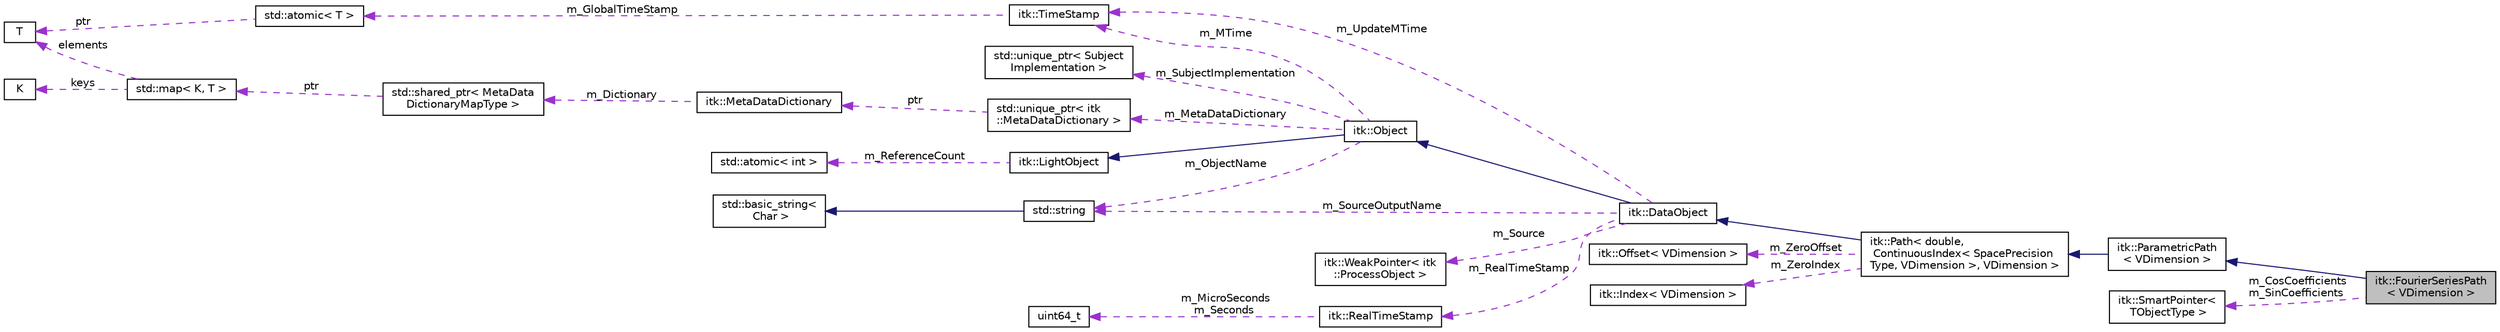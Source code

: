 digraph "itk::FourierSeriesPath&lt; VDimension &gt;"
{
 // LATEX_PDF_SIZE
  edge [fontname="Helvetica",fontsize="10",labelfontname="Helvetica",labelfontsize="10"];
  node [fontname="Helvetica",fontsize="10",shape=record];
  rankdir="LR";
  Node1 [label="itk::FourierSeriesPath\l\< VDimension \>",height=0.2,width=0.4,color="black", fillcolor="grey75", style="filled", fontcolor="black",tooltip="Represent a closed path through ND Space by its frequency components."];
  Node2 -> Node1 [dir="back",color="midnightblue",fontsize="10",style="solid",fontname="Helvetica"];
  Node2 [label="itk::ParametricPath\l\< VDimension \>",height=0.2,width=0.4,color="black", fillcolor="white", style="filled",URL="$classitk_1_1ParametricPath.html",tooltip="Represent a parametric path through ND Space."];
  Node3 -> Node2 [dir="back",color="midnightblue",fontsize="10",style="solid",fontname="Helvetica"];
  Node3 [label="itk::Path\< double,\l ContinuousIndex\< SpacePrecision\lType, VDimension \>, VDimension \>",height=0.2,width=0.4,color="black", fillcolor="white", style="filled",URL="$classitk_1_1Path.html",tooltip=" "];
  Node4 -> Node3 [dir="back",color="midnightblue",fontsize="10",style="solid",fontname="Helvetica"];
  Node4 [label="itk::DataObject",height=0.2,width=0.4,color="black", fillcolor="white", style="filled",URL="$classitk_1_1DataObject.html",tooltip="Base class for all data objects in ITK."];
  Node5 -> Node4 [dir="back",color="midnightblue",fontsize="10",style="solid",fontname="Helvetica"];
  Node5 [label="itk::Object",height=0.2,width=0.4,color="black", fillcolor="white", style="filled",URL="$classitk_1_1Object.html",tooltip="Base class for most ITK classes."];
  Node6 -> Node5 [dir="back",color="midnightblue",fontsize="10",style="solid",fontname="Helvetica"];
  Node6 [label="itk::LightObject",height=0.2,width=0.4,color="black", fillcolor="white", style="filled",URL="$classitk_1_1LightObject.html",tooltip="Light weight base class for most itk classes."];
  Node7 -> Node6 [dir="back",color="darkorchid3",fontsize="10",style="dashed",label=" m_ReferenceCount" ,fontname="Helvetica"];
  Node7 [label="std::atomic\< int \>",height=0.2,width=0.4,color="black", fillcolor="white", style="filled",tooltip=" "];
  Node8 -> Node5 [dir="back",color="darkorchid3",fontsize="10",style="dashed",label=" m_MTime" ,fontname="Helvetica"];
  Node8 [label="itk::TimeStamp",height=0.2,width=0.4,color="black", fillcolor="white", style="filled",URL="$classitk_1_1TimeStamp.html",tooltip="Generate a unique, increasing time value."];
  Node9 -> Node8 [dir="back",color="darkorchid3",fontsize="10",style="dashed",label=" m_GlobalTimeStamp" ,fontname="Helvetica"];
  Node9 [label="std::atomic\< T \>",height=0.2,width=0.4,color="black", fillcolor="white", style="filled",tooltip=" "];
  Node10 -> Node9 [dir="back",color="darkorchid3",fontsize="10",style="dashed",label=" ptr" ,fontname="Helvetica"];
  Node10 [label="T",height=0.2,width=0.4,color="black", fillcolor="white", style="filled",tooltip=" "];
  Node11 -> Node5 [dir="back",color="darkorchid3",fontsize="10",style="dashed",label=" m_SubjectImplementation" ,fontname="Helvetica"];
  Node11 [label="std::unique_ptr\< Subject\lImplementation \>",height=0.2,width=0.4,color="black", fillcolor="white", style="filled",tooltip=" "];
  Node12 -> Node5 [dir="back",color="darkorchid3",fontsize="10",style="dashed",label=" m_MetaDataDictionary" ,fontname="Helvetica"];
  Node12 [label="std::unique_ptr\< itk\l::MetaDataDictionary \>",height=0.2,width=0.4,color="black", fillcolor="white", style="filled",tooltip=" "];
  Node13 -> Node12 [dir="back",color="darkorchid3",fontsize="10",style="dashed",label=" ptr" ,fontname="Helvetica"];
  Node13 [label="itk::MetaDataDictionary",height=0.2,width=0.4,color="black", fillcolor="white", style="filled",URL="$classitk_1_1MetaDataDictionary.html",tooltip="Provides a mechanism for storing a collection of arbitrary data types."];
  Node14 -> Node13 [dir="back",color="darkorchid3",fontsize="10",style="dashed",label=" m_Dictionary" ,fontname="Helvetica"];
  Node14 [label="std::shared_ptr\< MetaData\lDictionaryMapType \>",height=0.2,width=0.4,color="black", fillcolor="white", style="filled",tooltip=" "];
  Node15 -> Node14 [dir="back",color="darkorchid3",fontsize="10",style="dashed",label=" ptr" ,fontname="Helvetica"];
  Node15 [label="std::map\< K, T \>",height=0.2,width=0.4,color="black", fillcolor="white", style="filled",tooltip=" "];
  Node16 -> Node15 [dir="back",color="darkorchid3",fontsize="10",style="dashed",label=" keys" ,fontname="Helvetica"];
  Node16 [label="K",height=0.2,width=0.4,color="black", fillcolor="white", style="filled",tooltip=" "];
  Node10 -> Node15 [dir="back",color="darkorchid3",fontsize="10",style="dashed",label=" elements" ,fontname="Helvetica"];
  Node17 -> Node5 [dir="back",color="darkorchid3",fontsize="10",style="dashed",label=" m_ObjectName" ,fontname="Helvetica"];
  Node17 [label="std::string",height=0.2,width=0.4,color="black", fillcolor="white", style="filled",tooltip=" "];
  Node18 -> Node17 [dir="back",color="midnightblue",fontsize="10",style="solid",fontname="Helvetica"];
  Node18 [label="std::basic_string\<\l Char \>",height=0.2,width=0.4,color="black", fillcolor="white", style="filled",tooltip=" "];
  Node19 -> Node4 [dir="back",color="darkorchid3",fontsize="10",style="dashed",label=" m_Source" ,fontname="Helvetica"];
  Node19 [label="itk::WeakPointer\< itk\l::ProcessObject \>",height=0.2,width=0.4,color="black", fillcolor="white", style="filled",URL="$classitk_1_1WeakPointer.html",tooltip=" "];
  Node17 -> Node4 [dir="back",color="darkorchid3",fontsize="10",style="dashed",label=" m_SourceOutputName" ,fontname="Helvetica"];
  Node8 -> Node4 [dir="back",color="darkorchid3",fontsize="10",style="dashed",label=" m_UpdateMTime" ,fontname="Helvetica"];
  Node20 -> Node4 [dir="back",color="darkorchid3",fontsize="10",style="dashed",label=" m_RealTimeStamp" ,fontname="Helvetica"];
  Node20 [label="itk::RealTimeStamp",height=0.2,width=0.4,color="black", fillcolor="white", style="filled",URL="$classitk_1_1RealTimeStamp.html",tooltip="The RealTimeStamp is a data structure for representing time with high precision and a large dynamic r..."];
  Node21 -> Node20 [dir="back",color="darkorchid3",fontsize="10",style="dashed",label=" m_MicroSeconds\nm_Seconds" ,fontname="Helvetica"];
  Node21 [label="uint64_t",height=0.2,width=0.4,color="black", fillcolor="white", style="filled",tooltip=" "];
  Node22 -> Node3 [dir="back",color="darkorchid3",fontsize="10",style="dashed",label=" m_ZeroOffset" ,fontname="Helvetica"];
  Node22 [label="itk::Offset\< VDimension \>",height=0.2,width=0.4,color="black", fillcolor="white", style="filled",URL="$structitk_1_1Offset.html",tooltip=" "];
  Node23 -> Node3 [dir="back",color="darkorchid3",fontsize="10",style="dashed",label=" m_ZeroIndex" ,fontname="Helvetica"];
  Node23 [label="itk::Index\< VDimension \>",height=0.2,width=0.4,color="black", fillcolor="white", style="filled",URL="$structitk_1_1Index.html",tooltip=" "];
  Node24 -> Node1 [dir="back",color="darkorchid3",fontsize="10",style="dashed",label=" m_CosCoefficients\nm_SinCoefficients" ,fontname="Helvetica"];
  Node24 [label="itk::SmartPointer\<\l TObjectType \>",height=0.2,width=0.4,color="black", fillcolor="white", style="filled",URL="$classitk_1_1SmartPointer.html",tooltip="Implements transparent reference counting."];
}
